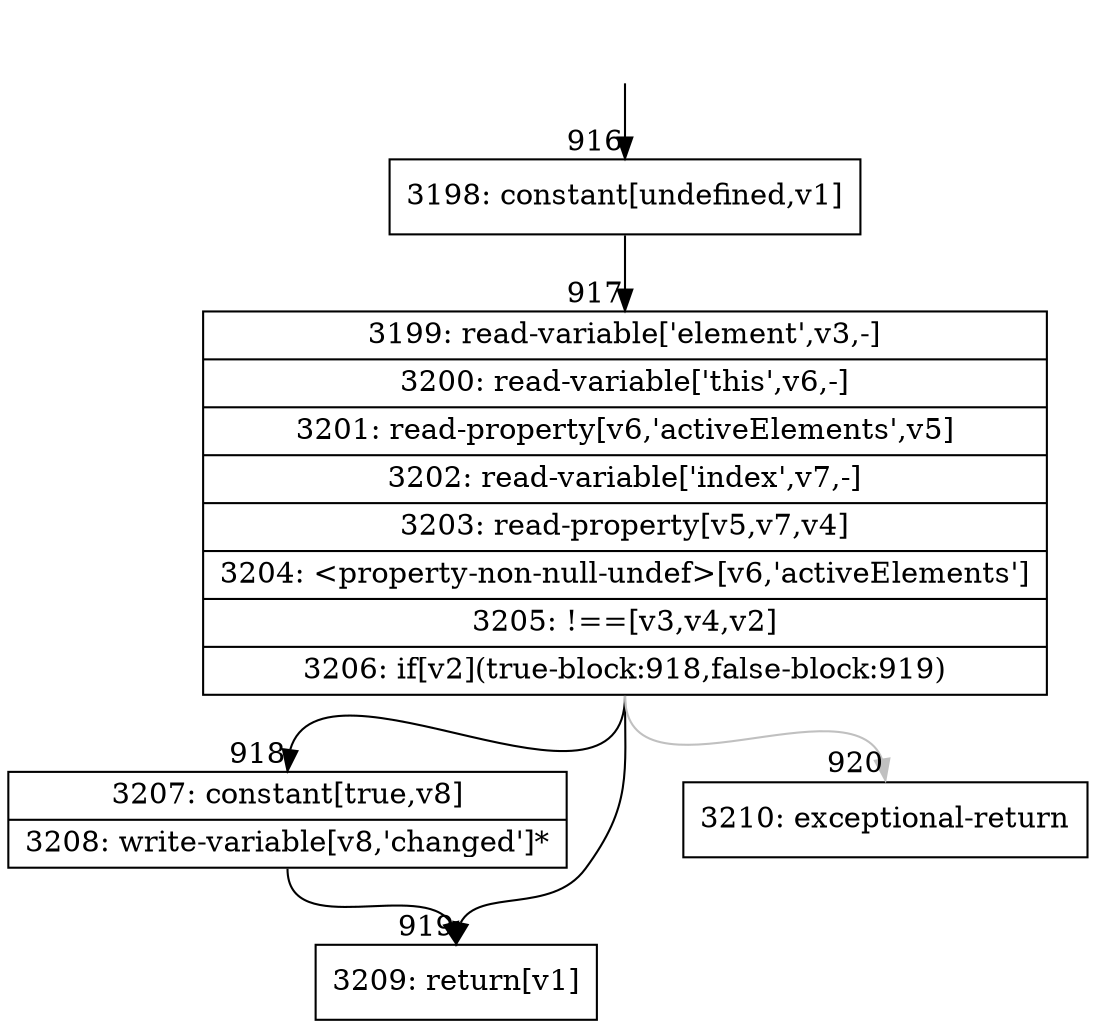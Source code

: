 digraph {
rankdir="TD"
BB_entry103[shape=none,label=""];
BB_entry103 -> BB916 [tailport=s, headport=n, headlabel="    916"]
BB916 [shape=record label="{3198: constant[undefined,v1]}" ] 
BB916 -> BB917 [tailport=s, headport=n, headlabel="      917"]
BB917 [shape=record label="{3199: read-variable['element',v3,-]|3200: read-variable['this',v6,-]|3201: read-property[v6,'activeElements',v5]|3202: read-variable['index',v7,-]|3203: read-property[v5,v7,v4]|3204: \<property-non-null-undef\>[v6,'activeElements']|3205: !==[v3,v4,v2]|3206: if[v2](true-block:918,false-block:919)}" ] 
BB917 -> BB918 [tailport=s, headport=n, headlabel="      918"]
BB917 -> BB919 [tailport=s, headport=n, headlabel="      919"]
BB917 -> BB920 [tailport=s, headport=n, color=gray, headlabel="      920"]
BB918 [shape=record label="{3207: constant[true,v8]|3208: write-variable[v8,'changed']*}" ] 
BB918 -> BB919 [tailport=s, headport=n]
BB919 [shape=record label="{3209: return[v1]}" ] 
BB920 [shape=record label="{3210: exceptional-return}" ] 
//#$~ 924
}
